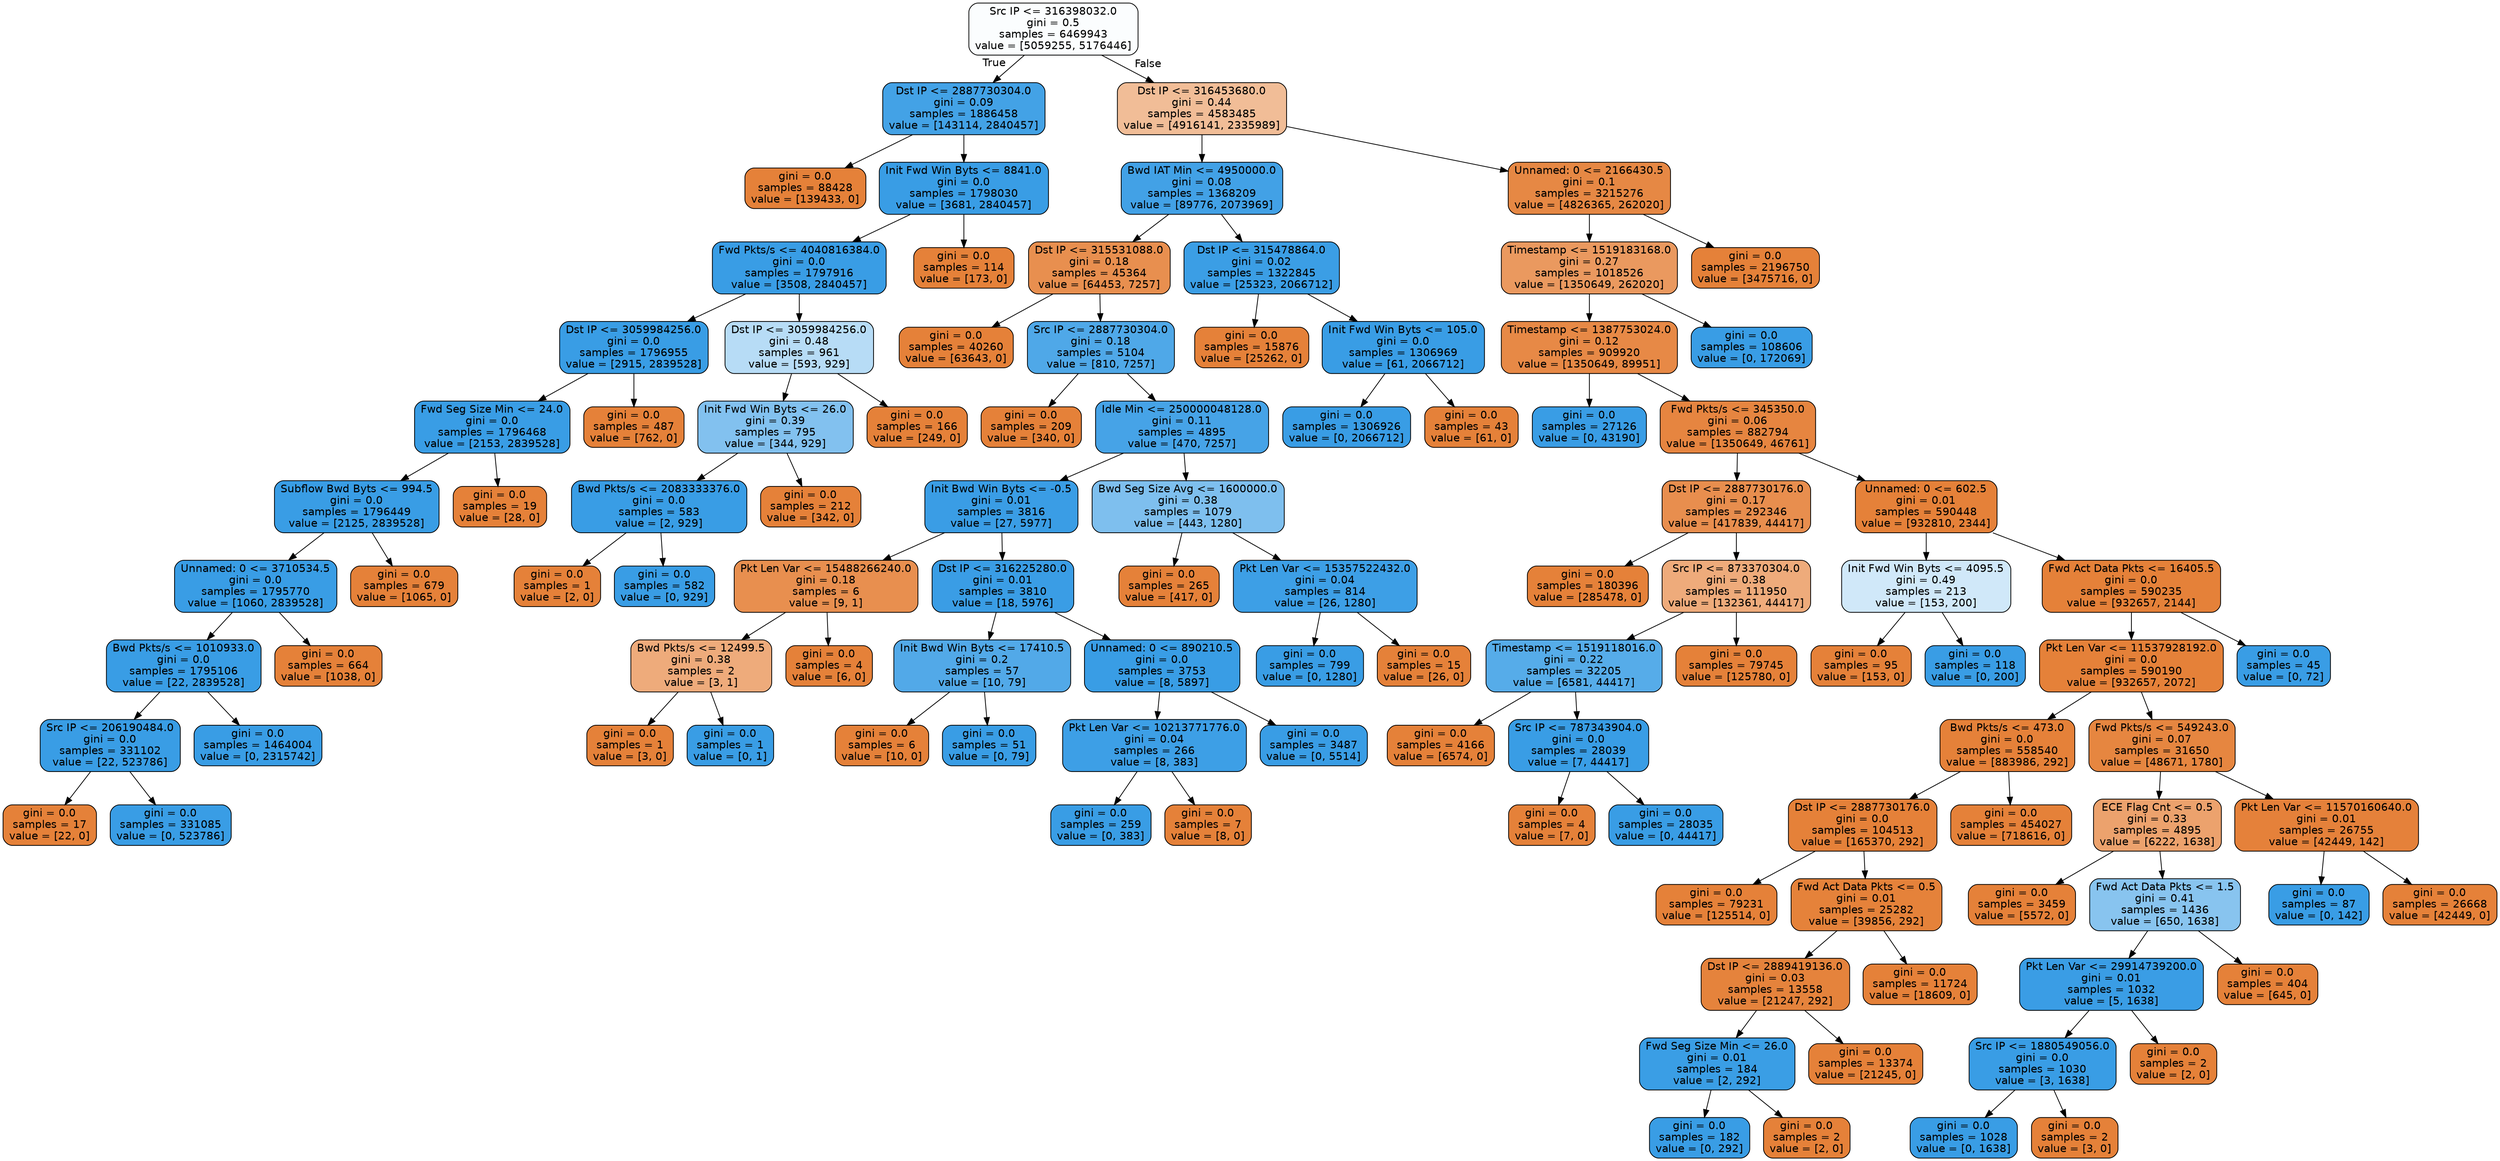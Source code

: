 digraph Tree {
node [shape=box, style="filled, rounded", color="black", fontname="helvetica"] ;
edge [fontname="helvetica"] ;
0 [label="Src IP <= 316398032.0\ngini = 0.5\nsamples = 6469943\nvalue = [5059255, 5176446]", fillcolor="#fbfdfe"] ;
1 [label="Dst IP <= 2887730304.0\ngini = 0.09\nsamples = 1886458\nvalue = [143114, 2840457]", fillcolor="#43a2e6"] ;
0 -> 1 [labeldistance=2.5, labelangle=45, headlabel="True"] ;
2 [label="gini = 0.0\nsamples = 88428\nvalue = [139433, 0]", fillcolor="#e58139"] ;
1 -> 2 ;
3 [label="Init Fwd Win Byts <= 8841.0\ngini = 0.0\nsamples = 1798030\nvalue = [3681, 2840457]", fillcolor="#399de5"] ;
1 -> 3 ;
4 [label="Fwd Pkts/s <= 4040816384.0\ngini = 0.0\nsamples = 1797916\nvalue = [3508, 2840457]", fillcolor="#399de5"] ;
3 -> 4 ;
5 [label="Dst IP <= 3059984256.0\ngini = 0.0\nsamples = 1796955\nvalue = [2915, 2839528]", fillcolor="#399de5"] ;
4 -> 5 ;
6 [label="Fwd Seg Size Min <= 24.0\ngini = 0.0\nsamples = 1796468\nvalue = [2153, 2839528]", fillcolor="#399de5"] ;
5 -> 6 ;
7 [label="Subflow Bwd Byts <= 994.5\ngini = 0.0\nsamples = 1796449\nvalue = [2125, 2839528]", fillcolor="#399de5"] ;
6 -> 7 ;
8 [label="Unnamed: 0 <= 3710534.5\ngini = 0.0\nsamples = 1795770\nvalue = [1060, 2839528]", fillcolor="#399de5"] ;
7 -> 8 ;
9 [label="Bwd Pkts/s <= 1010933.0\ngini = 0.0\nsamples = 1795106\nvalue = [22, 2839528]", fillcolor="#399de5"] ;
8 -> 9 ;
10 [label="Src IP <= 206190484.0\ngini = 0.0\nsamples = 331102\nvalue = [22, 523786]", fillcolor="#399de5"] ;
9 -> 10 ;
11 [label="gini = 0.0\nsamples = 17\nvalue = [22, 0]", fillcolor="#e58139"] ;
10 -> 11 ;
12 [label="gini = 0.0\nsamples = 331085\nvalue = [0, 523786]", fillcolor="#399de5"] ;
10 -> 12 ;
13 [label="gini = 0.0\nsamples = 1464004\nvalue = [0, 2315742]", fillcolor="#399de5"] ;
9 -> 13 ;
14 [label="gini = 0.0\nsamples = 664\nvalue = [1038, 0]", fillcolor="#e58139"] ;
8 -> 14 ;
15 [label="gini = 0.0\nsamples = 679\nvalue = [1065, 0]", fillcolor="#e58139"] ;
7 -> 15 ;
16 [label="gini = 0.0\nsamples = 19\nvalue = [28, 0]", fillcolor="#e58139"] ;
6 -> 16 ;
17 [label="gini = 0.0\nsamples = 487\nvalue = [762, 0]", fillcolor="#e58139"] ;
5 -> 17 ;
18 [label="Dst IP <= 3059984256.0\ngini = 0.48\nsamples = 961\nvalue = [593, 929]", fillcolor="#b7dcf6"] ;
4 -> 18 ;
19 [label="Init Fwd Win Byts <= 26.0\ngini = 0.39\nsamples = 795\nvalue = [344, 929]", fillcolor="#82c1ef"] ;
18 -> 19 ;
20 [label="Bwd Pkts/s <= 2083333376.0\ngini = 0.0\nsamples = 583\nvalue = [2, 929]", fillcolor="#399de5"] ;
19 -> 20 ;
21 [label="gini = 0.0\nsamples = 1\nvalue = [2, 0]", fillcolor="#e58139"] ;
20 -> 21 ;
22 [label="gini = 0.0\nsamples = 582\nvalue = [0, 929]", fillcolor="#399de5"] ;
20 -> 22 ;
23 [label="gini = 0.0\nsamples = 212\nvalue = [342, 0]", fillcolor="#e58139"] ;
19 -> 23 ;
24 [label="gini = 0.0\nsamples = 166\nvalue = [249, 0]", fillcolor="#e58139"] ;
18 -> 24 ;
25 [label="gini = 0.0\nsamples = 114\nvalue = [173, 0]", fillcolor="#e58139"] ;
3 -> 25 ;
26 [label="Dst IP <= 316453680.0\ngini = 0.44\nsamples = 4583485\nvalue = [4916141, 2335989]", fillcolor="#f1bd97"] ;
0 -> 26 [labeldistance=2.5, labelangle=-45, headlabel="False"] ;
27 [label="Bwd IAT Min <= 4950000.0\ngini = 0.08\nsamples = 1368209\nvalue = [89776, 2073969]", fillcolor="#42a1e6"] ;
26 -> 27 ;
28 [label="Dst IP <= 315531088.0\ngini = 0.18\nsamples = 45364\nvalue = [64453, 7257]", fillcolor="#e88f4f"] ;
27 -> 28 ;
29 [label="gini = 0.0\nsamples = 40260\nvalue = [63643, 0]", fillcolor="#e58139"] ;
28 -> 29 ;
30 [label="Src IP <= 2887730304.0\ngini = 0.18\nsamples = 5104\nvalue = [810, 7257]", fillcolor="#4fa8e8"] ;
28 -> 30 ;
31 [label="gini = 0.0\nsamples = 209\nvalue = [340, 0]", fillcolor="#e58139"] ;
30 -> 31 ;
32 [label="Idle Min <= 250000048128.0\ngini = 0.11\nsamples = 4895\nvalue = [470, 7257]", fillcolor="#46a3e7"] ;
30 -> 32 ;
33 [label="Init Bwd Win Byts <= -0.5\ngini = 0.01\nsamples = 3816\nvalue = [27, 5977]", fillcolor="#3a9de5"] ;
32 -> 33 ;
34 [label="Pkt Len Var <= 15488266240.0\ngini = 0.18\nsamples = 6\nvalue = [9, 1]", fillcolor="#e88f4f"] ;
33 -> 34 ;
35 [label="Bwd Pkts/s <= 12499.5\ngini = 0.38\nsamples = 2\nvalue = [3, 1]", fillcolor="#eeab7b"] ;
34 -> 35 ;
36 [label="gini = 0.0\nsamples = 1\nvalue = [3, 0]", fillcolor="#e58139"] ;
35 -> 36 ;
37 [label="gini = 0.0\nsamples = 1\nvalue = [0, 1]", fillcolor="#399de5"] ;
35 -> 37 ;
38 [label="gini = 0.0\nsamples = 4\nvalue = [6, 0]", fillcolor="#e58139"] ;
34 -> 38 ;
39 [label="Dst IP <= 316225280.0\ngini = 0.01\nsamples = 3810\nvalue = [18, 5976]", fillcolor="#3a9de5"] ;
33 -> 39 ;
40 [label="Init Bwd Win Byts <= 17410.5\ngini = 0.2\nsamples = 57\nvalue = [10, 79]", fillcolor="#52a9e8"] ;
39 -> 40 ;
41 [label="gini = 0.0\nsamples = 6\nvalue = [10, 0]", fillcolor="#e58139"] ;
40 -> 41 ;
42 [label="gini = 0.0\nsamples = 51\nvalue = [0, 79]", fillcolor="#399de5"] ;
40 -> 42 ;
43 [label="Unnamed: 0 <= 890210.5\ngini = 0.0\nsamples = 3753\nvalue = [8, 5897]", fillcolor="#399de5"] ;
39 -> 43 ;
44 [label="Pkt Len Var <= 10213771776.0\ngini = 0.04\nsamples = 266\nvalue = [8, 383]", fillcolor="#3d9fe6"] ;
43 -> 44 ;
45 [label="gini = 0.0\nsamples = 259\nvalue = [0, 383]", fillcolor="#399de5"] ;
44 -> 45 ;
46 [label="gini = 0.0\nsamples = 7\nvalue = [8, 0]", fillcolor="#e58139"] ;
44 -> 46 ;
47 [label="gini = 0.0\nsamples = 3487\nvalue = [0, 5514]", fillcolor="#399de5"] ;
43 -> 47 ;
48 [label="Bwd Seg Size Avg <= 1600000.0\ngini = 0.38\nsamples = 1079\nvalue = [443, 1280]", fillcolor="#7ebfee"] ;
32 -> 48 ;
49 [label="gini = 0.0\nsamples = 265\nvalue = [417, 0]", fillcolor="#e58139"] ;
48 -> 49 ;
50 [label="Pkt Len Var <= 15357522432.0\ngini = 0.04\nsamples = 814\nvalue = [26, 1280]", fillcolor="#3d9fe6"] ;
48 -> 50 ;
51 [label="gini = 0.0\nsamples = 799\nvalue = [0, 1280]", fillcolor="#399de5"] ;
50 -> 51 ;
52 [label="gini = 0.0\nsamples = 15\nvalue = [26, 0]", fillcolor="#e58139"] ;
50 -> 52 ;
53 [label="Dst IP <= 315478864.0\ngini = 0.02\nsamples = 1322845\nvalue = [25323, 2066712]", fillcolor="#3b9ee5"] ;
27 -> 53 ;
54 [label="gini = 0.0\nsamples = 15876\nvalue = [25262, 0]", fillcolor="#e58139"] ;
53 -> 54 ;
55 [label="Init Fwd Win Byts <= 105.0\ngini = 0.0\nsamples = 1306969\nvalue = [61, 2066712]", fillcolor="#399de5"] ;
53 -> 55 ;
56 [label="gini = 0.0\nsamples = 1306926\nvalue = [0, 2066712]", fillcolor="#399de5"] ;
55 -> 56 ;
57 [label="gini = 0.0\nsamples = 43\nvalue = [61, 0]", fillcolor="#e58139"] ;
55 -> 57 ;
58 [label="Unnamed: 0 <= 2166430.5\ngini = 0.1\nsamples = 3215276\nvalue = [4826365, 262020]", fillcolor="#e68844"] ;
26 -> 58 ;
59 [label="Timestamp <= 1519183168.0\ngini = 0.27\nsamples = 1018526\nvalue = [1350649, 262020]", fillcolor="#ea995f"] ;
58 -> 59 ;
60 [label="Timestamp <= 1387753024.0\ngini = 0.12\nsamples = 909920\nvalue = [1350649, 89951]", fillcolor="#e78946"] ;
59 -> 60 ;
61 [label="gini = 0.0\nsamples = 27126\nvalue = [0, 43190]", fillcolor="#399de5"] ;
60 -> 61 ;
62 [label="Fwd Pkts/s <= 345350.0\ngini = 0.06\nsamples = 882794\nvalue = [1350649, 46761]", fillcolor="#e68540"] ;
60 -> 62 ;
63 [label="Dst IP <= 2887730176.0\ngini = 0.17\nsamples = 292346\nvalue = [417839, 44417]", fillcolor="#e88e4e"] ;
62 -> 63 ;
64 [label="gini = 0.0\nsamples = 180396\nvalue = [285478, 0]", fillcolor="#e58139"] ;
63 -> 64 ;
65 [label="Src IP <= 873370304.0\ngini = 0.38\nsamples = 111950\nvalue = [132361, 44417]", fillcolor="#eeab7b"] ;
63 -> 65 ;
66 [label="Timestamp <= 1519118016.0\ngini = 0.22\nsamples = 32205\nvalue = [6581, 44417]", fillcolor="#56ace9"] ;
65 -> 66 ;
67 [label="gini = 0.0\nsamples = 4166\nvalue = [6574, 0]", fillcolor="#e58139"] ;
66 -> 67 ;
68 [label="Src IP <= 787343904.0\ngini = 0.0\nsamples = 28039\nvalue = [7, 44417]", fillcolor="#399de5"] ;
66 -> 68 ;
69 [label="gini = 0.0\nsamples = 4\nvalue = [7, 0]", fillcolor="#e58139"] ;
68 -> 69 ;
70 [label="gini = 0.0\nsamples = 28035\nvalue = [0, 44417]", fillcolor="#399de5"] ;
68 -> 70 ;
71 [label="gini = 0.0\nsamples = 79745\nvalue = [125780, 0]", fillcolor="#e58139"] ;
65 -> 71 ;
72 [label="Unnamed: 0 <= 602.5\ngini = 0.01\nsamples = 590448\nvalue = [932810, 2344]", fillcolor="#e58139"] ;
62 -> 72 ;
73 [label="Init Fwd Win Byts <= 4095.5\ngini = 0.49\nsamples = 213\nvalue = [153, 200]", fillcolor="#d0e8f9"] ;
72 -> 73 ;
74 [label="gini = 0.0\nsamples = 95\nvalue = [153, 0]", fillcolor="#e58139"] ;
73 -> 74 ;
75 [label="gini = 0.0\nsamples = 118\nvalue = [0, 200]", fillcolor="#399de5"] ;
73 -> 75 ;
76 [label="Fwd Act Data Pkts <= 16405.5\ngini = 0.0\nsamples = 590235\nvalue = [932657, 2144]", fillcolor="#e58139"] ;
72 -> 76 ;
77 [label="Pkt Len Var <= 11537928192.0\ngini = 0.0\nsamples = 590190\nvalue = [932657, 2072]", fillcolor="#e58139"] ;
76 -> 77 ;
78 [label="Bwd Pkts/s <= 473.0\ngini = 0.0\nsamples = 558540\nvalue = [883986, 292]", fillcolor="#e58139"] ;
77 -> 78 ;
79 [label="Dst IP <= 2887730176.0\ngini = 0.0\nsamples = 104513\nvalue = [165370, 292]", fillcolor="#e58139"] ;
78 -> 79 ;
80 [label="gini = 0.0\nsamples = 79231\nvalue = [125514, 0]", fillcolor="#e58139"] ;
79 -> 80 ;
81 [label="Fwd Act Data Pkts <= 0.5\ngini = 0.01\nsamples = 25282\nvalue = [39856, 292]", fillcolor="#e5823a"] ;
79 -> 81 ;
82 [label="Dst IP <= 2889419136.0\ngini = 0.03\nsamples = 13558\nvalue = [21247, 292]", fillcolor="#e5833c"] ;
81 -> 82 ;
83 [label="Fwd Seg Size Min <= 26.0\ngini = 0.01\nsamples = 184\nvalue = [2, 292]", fillcolor="#3a9ee5"] ;
82 -> 83 ;
84 [label="gini = 0.0\nsamples = 182\nvalue = [0, 292]", fillcolor="#399de5"] ;
83 -> 84 ;
85 [label="gini = 0.0\nsamples = 2\nvalue = [2, 0]", fillcolor="#e58139"] ;
83 -> 85 ;
86 [label="gini = 0.0\nsamples = 13374\nvalue = [21245, 0]", fillcolor="#e58139"] ;
82 -> 86 ;
87 [label="gini = 0.0\nsamples = 11724\nvalue = [18609, 0]", fillcolor="#e58139"] ;
81 -> 87 ;
88 [label="gini = 0.0\nsamples = 454027\nvalue = [718616, 0]", fillcolor="#e58139"] ;
78 -> 88 ;
89 [label="Fwd Pkts/s <= 549243.0\ngini = 0.07\nsamples = 31650\nvalue = [48671, 1780]", fillcolor="#e68640"] ;
77 -> 89 ;
90 [label="ECE Flag Cnt <= 0.5\ngini = 0.33\nsamples = 4895\nvalue = [6222, 1638]", fillcolor="#eca26d"] ;
89 -> 90 ;
91 [label="gini = 0.0\nsamples = 3459\nvalue = [5572, 0]", fillcolor="#e58139"] ;
90 -> 91 ;
92 [label="Fwd Act Data Pkts <= 1.5\ngini = 0.41\nsamples = 1436\nvalue = [650, 1638]", fillcolor="#88c4ef"] ;
90 -> 92 ;
93 [label="Pkt Len Var <= 29914739200.0\ngini = 0.01\nsamples = 1032\nvalue = [5, 1638]", fillcolor="#3a9de5"] ;
92 -> 93 ;
94 [label="Src IP <= 1880549056.0\ngini = 0.0\nsamples = 1030\nvalue = [3, 1638]", fillcolor="#399de5"] ;
93 -> 94 ;
95 [label="gini = 0.0\nsamples = 1028\nvalue = [0, 1638]", fillcolor="#399de5"] ;
94 -> 95 ;
96 [label="gini = 0.0\nsamples = 2\nvalue = [3, 0]", fillcolor="#e58139"] ;
94 -> 96 ;
97 [label="gini = 0.0\nsamples = 2\nvalue = [2, 0]", fillcolor="#e58139"] ;
93 -> 97 ;
98 [label="gini = 0.0\nsamples = 404\nvalue = [645, 0]", fillcolor="#e58139"] ;
92 -> 98 ;
99 [label="Pkt Len Var <= 11570160640.0\ngini = 0.01\nsamples = 26755\nvalue = [42449, 142]", fillcolor="#e5813a"] ;
89 -> 99 ;
100 [label="gini = 0.0\nsamples = 87\nvalue = [0, 142]", fillcolor="#399de5"] ;
99 -> 100 ;
101 [label="gini = 0.0\nsamples = 26668\nvalue = [42449, 0]", fillcolor="#e58139"] ;
99 -> 101 ;
102 [label="gini = 0.0\nsamples = 45\nvalue = [0, 72]", fillcolor="#399de5"] ;
76 -> 102 ;
103 [label="gini = 0.0\nsamples = 108606\nvalue = [0, 172069]", fillcolor="#399de5"] ;
59 -> 103 ;
104 [label="gini = 0.0\nsamples = 2196750\nvalue = [3475716, 0]", fillcolor="#e58139"] ;
58 -> 104 ;
}
